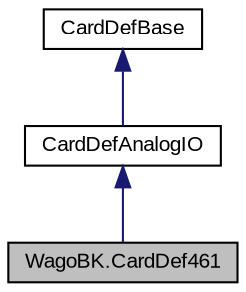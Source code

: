 digraph "WagoBK.CardDef461"
{
  edge [fontname="Arial",fontsize="10",labelfontname="Arial",labelfontsize="10"];
  node [fontname="Arial",fontsize="10",shape=record];
  Node1 [label="WagoBK.CardDef461",height=0.2,width=0.4,color="black", fillcolor="grey75", style="filled" fontcolor="black"];
  Node2 -> Node1 [dir="back",color="midnightblue",fontsize="10",style="solid",fontname="Arial"];
  Node2 [label="CardDefAnalogIO",height=0.2,width=0.4,color="black", fillcolor="white", style="filled",URL="$class_wago_b_k_1_1_card_def_analog_i_o.html"];
  Node3 -> Node2 [dir="back",color="midnightblue",fontsize="10",style="solid",fontname="Arial"];
  Node3 [label="CardDefBase",height=0.2,width=0.4,color="black", fillcolor="white", style="filled",URL="$class_wago_b_k_1_1_card_def_base.html"];
}
